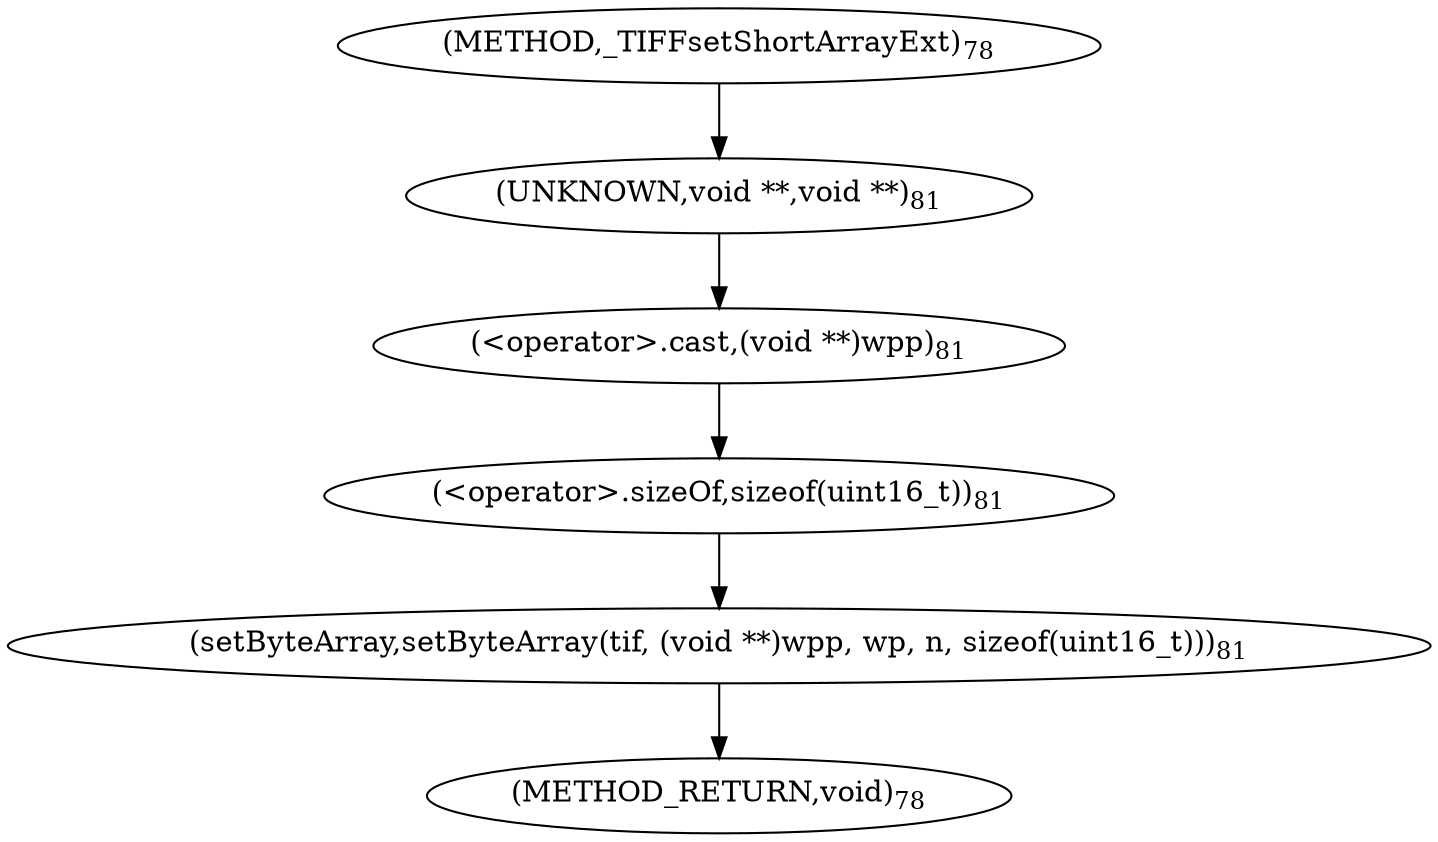 digraph "_TIFFsetShortArrayExt" {  
"39769" [label = <(setByteArray,setByteArray(tif, (void **)wpp, wp, n, sizeof(uint16_t)))<SUB>81</SUB>> ]
"39771" [label = <(&lt;operator&gt;.cast,(void **)wpp)<SUB>81</SUB>> ]
"39776" [label = <(&lt;operator&gt;.sizeOf,sizeof(uint16_t))<SUB>81</SUB>> ]
"39772" [label = <(UNKNOWN,void **,void **)<SUB>81</SUB>> ]
"39763" [label = <(METHOD,_TIFFsetShortArrayExt)<SUB>78</SUB>> ]
"39778" [label = <(METHOD_RETURN,void)<SUB>78</SUB>> ]
  "39769" -> "39778" 
  "39771" -> "39776" 
  "39776" -> "39769" 
  "39772" -> "39771" 
  "39763" -> "39772" 
}
